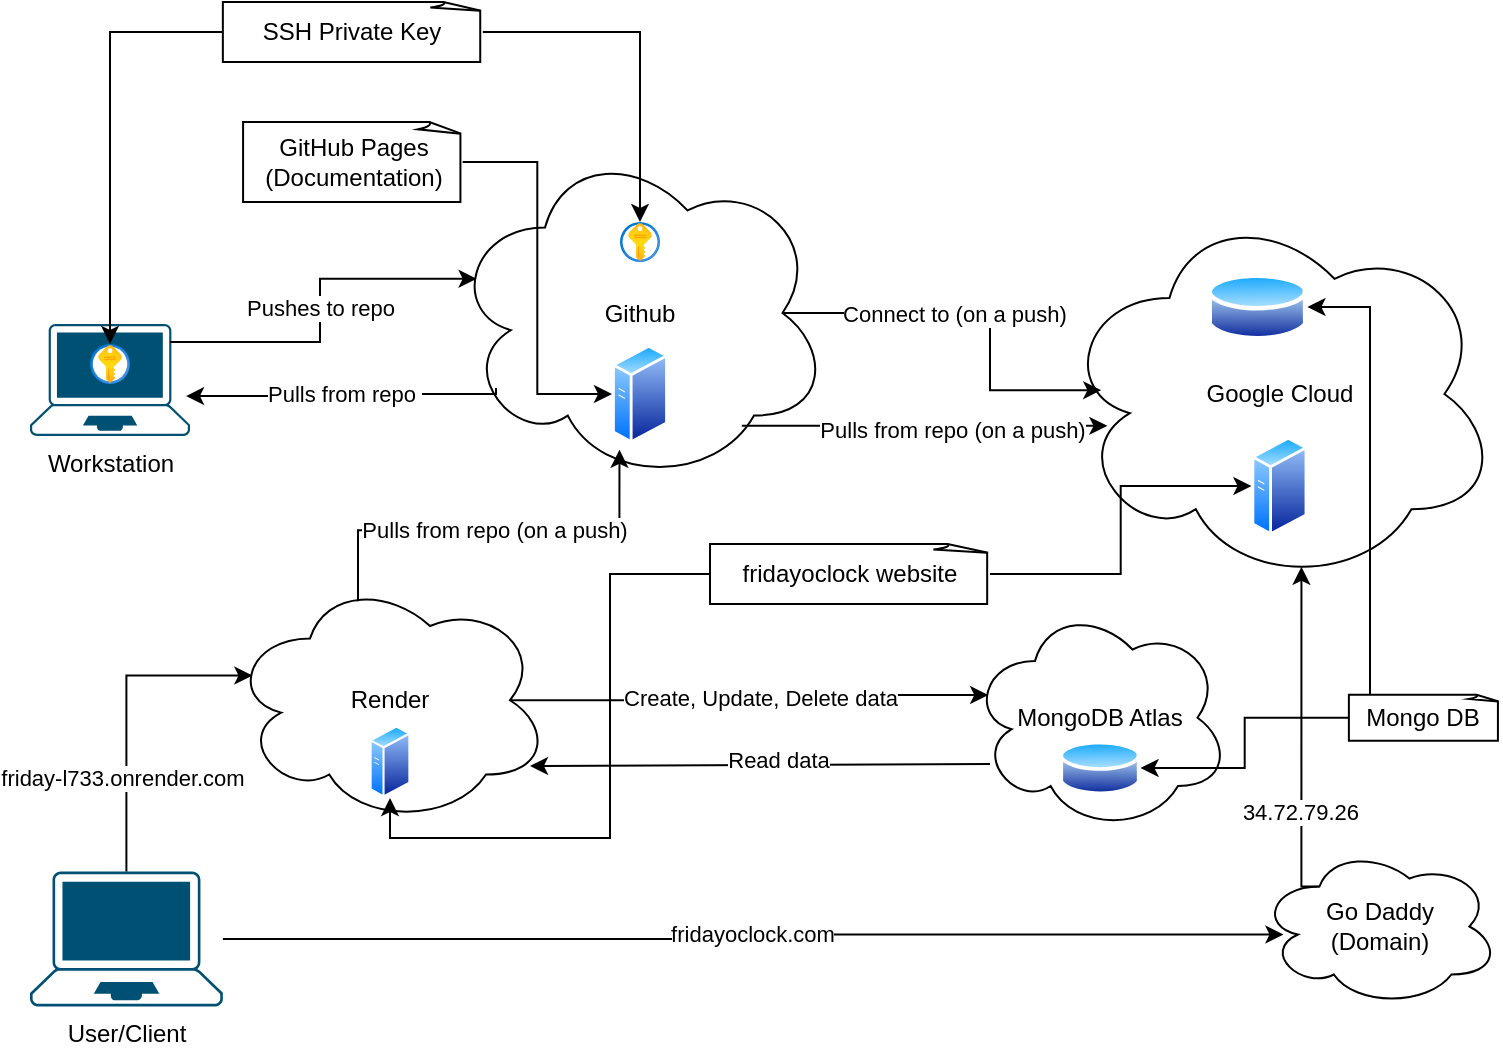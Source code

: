 <mxfile version="28.2.5">
  <diagram name="Deployment Diagram" id="deploymentDiagram1">
    <mxGraphModel dx="1090" dy="549" grid="1" gridSize="10" guides="1" tooltips="1" connect="1" arrows="1" fold="1" page="1" pageScale="1" pageWidth="827" pageHeight="1169" math="0" shadow="0">
      <root>
        <mxCell id="0" />
        <mxCell id="1" parent="0" />
        <mxCell id="FTll38E0-4E9iMJwobfp-13" value="Workstation" style="points=[[0.13,0.02,0],[0.5,0,0],[0.87,0.02,0],[0.885,0.4,0],[0.985,0.985,0],[0.5,1,0],[0.015,0.985,0],[0.115,0.4,0]];verticalLabelPosition=bottom;sketch=0;html=1;verticalAlign=top;aspect=fixed;align=center;pointerEvents=1;shape=mxgraph.cisco19.laptop;fillColor=#005073;strokeColor=none;" vertex="1" parent="1">
          <mxGeometry x="80" y="331" width="80" height="56" as="geometry" />
        </mxCell>
        <mxCell id="FTll38E0-4E9iMJwobfp-14" value="User/Client" style="points=[[0.13,0.02,0],[0.5,0,0],[0.87,0.02,0],[0.885,0.4,0],[0.985,0.985,0],[0.5,1,0],[0.015,0.985,0],[0.115,0.4,0]];verticalLabelPosition=bottom;sketch=0;html=1;verticalAlign=top;aspect=fixed;align=center;pointerEvents=1;shape=mxgraph.cisco19.laptop;fillColor=#005073;strokeColor=none;" vertex="1" parent="1">
          <mxGeometry x="80" y="604.75" width="96.43" height="67.5" as="geometry" />
        </mxCell>
        <mxCell id="FTll38E0-4E9iMJwobfp-16" value="Github" style="ellipse;shape=cloud;whiteSpace=wrap;html=1;" vertex="1" parent="1">
          <mxGeometry x="290" y="240" width="190" height="171" as="geometry" />
        </mxCell>
        <mxCell id="FTll38E0-4E9iMJwobfp-17" value="Pushes to repo" style="edgeStyle=orthogonalEdgeStyle;rounded=0;orthogonalLoop=1;jettySize=auto;html=1;entryX=0.07;entryY=0.4;entryDx=0;entryDy=0;entryPerimeter=0;exitX=0.875;exitY=0.161;exitDx=0;exitDy=0;exitPerimeter=0;" edge="1" parent="1" source="FTll38E0-4E9iMJwobfp-13" target="FTll38E0-4E9iMJwobfp-16">
          <mxGeometry relative="1" as="geometry">
            <Array as="points">
              <mxPoint x="225" y="340" />
              <mxPoint x="225" y="308" />
            </Array>
          </mxGeometry>
        </mxCell>
        <mxCell id="FTll38E0-4E9iMJwobfp-20" value="Pulls from repo&amp;nbsp;" style="edgeStyle=orthogonalEdgeStyle;rounded=0;orthogonalLoop=1;jettySize=auto;html=1;entryX=0.975;entryY=0.643;entryDx=0;entryDy=0;entryPerimeter=0;exitX=0.121;exitY=0.719;exitDx=0;exitDy=0;exitPerimeter=0;" edge="1" parent="1" source="FTll38E0-4E9iMJwobfp-16" target="FTll38E0-4E9iMJwobfp-13">
          <mxGeometry relative="1" as="geometry">
            <Array as="points">
              <mxPoint x="313" y="366" />
              <mxPoint x="225" y="366" />
              <mxPoint x="225" y="367" />
            </Array>
          </mxGeometry>
        </mxCell>
        <mxCell id="FTll38E0-4E9iMJwobfp-23" value="Go Daddy&lt;div&gt;(Domain)&lt;/div&gt;" style="ellipse;shape=cloud;whiteSpace=wrap;html=1;" vertex="1" parent="1">
          <mxGeometry x="694.72" y="592.25" width="120" height="80" as="geometry" />
        </mxCell>
        <mxCell id="FTll38E0-4E9iMJwobfp-24" value="fridayoclock.com" style="edgeStyle=orthogonalEdgeStyle;rounded=0;orthogonalLoop=1;jettySize=auto;html=1;entryX=0.1;entryY=0.55;entryDx=0;entryDy=0;entryPerimeter=0;" edge="1" parent="1" source="FTll38E0-4E9iMJwobfp-14" target="FTll38E0-4E9iMJwobfp-23">
          <mxGeometry relative="1" as="geometry" />
        </mxCell>
        <mxCell id="FTll38E0-4E9iMJwobfp-25" value="Google Cloud" style="ellipse;shape=cloud;whiteSpace=wrap;html=1;" vertex="1" parent="1">
          <mxGeometry x="594.72" y="270" width="220" height="192" as="geometry" />
        </mxCell>
        <mxCell id="FTll38E0-4E9iMJwobfp-31" value="Connect to (on a push)" style="edgeStyle=orthogonalEdgeStyle;rounded=0;orthogonalLoop=1;jettySize=auto;html=1;entryX=0.095;entryY=0.49;entryDx=0;entryDy=0;entryPerimeter=0;exitX=0.875;exitY=0.5;exitDx=0;exitDy=0;exitPerimeter=0;" edge="1" parent="1" source="FTll38E0-4E9iMJwobfp-16" target="FTll38E0-4E9iMJwobfp-25">
          <mxGeometry x="-0.136" relative="1" as="geometry">
            <Array as="points">
              <mxPoint x="560" y="326" />
              <mxPoint x="560" y="364" />
            </Array>
            <mxPoint as="offset" />
          </mxGeometry>
        </mxCell>
        <mxCell id="FTll38E0-4E9iMJwobfp-33" value="" style="endArrow=classic;html=1;rounded=0;entryX=0.109;entryY=0.583;entryDx=0;entryDy=0;entryPerimeter=0;exitX=0.768;exitY=0.83;exitDx=0;exitDy=0;exitPerimeter=0;" edge="1" parent="1" source="FTll38E0-4E9iMJwobfp-16" target="FTll38E0-4E9iMJwobfp-25">
          <mxGeometry width="50" height="50" relative="1" as="geometry">
            <mxPoint x="560" y="401" as="sourcePoint" />
            <mxPoint x="500" y="461" as="targetPoint" />
          </mxGeometry>
        </mxCell>
        <mxCell id="FTll38E0-4E9iMJwobfp-38" value="Pulls from repo (on a push)" style="edgeLabel;html=1;align=center;verticalAlign=middle;resizable=0;points=[];" vertex="1" connectable="0" parent="FTll38E0-4E9iMJwobfp-33">
          <mxGeometry x="0.147" y="-2" relative="1" as="geometry">
            <mxPoint as="offset" />
          </mxGeometry>
        </mxCell>
        <mxCell id="FTll38E0-4E9iMJwobfp-41" value="" style="image;aspect=fixed;perimeter=ellipsePerimeter;html=1;align=center;shadow=0;dashed=0;spacingTop=3;image=img/lib/active_directory/generic_server.svg;" vertex="1" parent="1">
          <mxGeometry x="690.72" y="387" width="28.0" height="50" as="geometry" />
        </mxCell>
        <mxCell id="FTll38E0-4E9iMJwobfp-42" value="Render" style="ellipse;shape=cloud;whiteSpace=wrap;html=1;" vertex="1" parent="1">
          <mxGeometry x="180" y="457.25" width="160" height="123.75" as="geometry" />
        </mxCell>
        <mxCell id="FTll38E0-4E9iMJwobfp-43" value="Pulls from repo (on a push)" style="edgeStyle=orthogonalEdgeStyle;rounded=0;orthogonalLoop=1;jettySize=auto;html=1;entryX=0.446;entryY=0.9;entryDx=0;entryDy=0;entryPerimeter=0;exitX=0.4;exitY=0.1;exitDx=0;exitDy=0;exitPerimeter=0;" edge="1" parent="1" source="FTll38E0-4E9iMJwobfp-42" target="FTll38E0-4E9iMJwobfp-16">
          <mxGeometry relative="1" as="geometry" />
        </mxCell>
        <mxCell id="FTll38E0-4E9iMJwobfp-44" style="edgeStyle=orthogonalEdgeStyle;rounded=0;orthogonalLoop=1;jettySize=auto;html=1;entryX=0.07;entryY=0.4;entryDx=0;entryDy=0;entryPerimeter=0;" edge="1" parent="1" source="FTll38E0-4E9iMJwobfp-14" target="FTll38E0-4E9iMJwobfp-42">
          <mxGeometry relative="1" as="geometry">
            <Array as="points">
              <mxPoint x="128" y="507" />
            </Array>
          </mxGeometry>
        </mxCell>
        <mxCell id="FTll38E0-4E9iMJwobfp-45" value="friday-l733.onrender.com" style="edgeLabel;html=1;align=center;verticalAlign=middle;resizable=0;points=[];" vertex="1" connectable="0" parent="FTll38E0-4E9iMJwobfp-44">
          <mxGeometry x="-0.411" y="2" relative="1" as="geometry">
            <mxPoint as="offset" />
          </mxGeometry>
        </mxCell>
        <mxCell id="FTll38E0-4E9iMJwobfp-47" value="" style="image;aspect=fixed;perimeter=ellipsePerimeter;html=1;align=center;shadow=0;dashed=0;spacingTop=3;image=img/lib/active_directory/database.svg;" vertex="1" parent="1">
          <mxGeometry x="668.72" y="304" width="50" height="37" as="geometry" />
        </mxCell>
        <mxCell id="FTll38E0-4E9iMJwobfp-48" value="MongoDB Atlas" style="ellipse;shape=cloud;whiteSpace=wrap;html=1;" vertex="1" parent="1">
          <mxGeometry x="550" y="471" width="130" height="113.75" as="geometry" />
        </mxCell>
        <mxCell id="FTll38E0-4E9iMJwobfp-49" value="" style="image;aspect=fixed;perimeter=ellipsePerimeter;html=1;align=center;shadow=0;dashed=0;spacingTop=3;image=img/lib/active_directory/database.svg;" vertex="1" parent="1">
          <mxGeometry x="594.72" y="538" width="40.55" height="30" as="geometry" />
        </mxCell>
        <mxCell id="FTll38E0-4E9iMJwobfp-50" value="" style="image;aspect=fixed;perimeter=ellipsePerimeter;html=1;align=center;shadow=0;dashed=0;spacingTop=3;image=img/lib/active_directory/generic_server.svg;" vertex="1" parent="1">
          <mxGeometry x="249.78" y="531.5" width="20.44" height="36.5" as="geometry" />
        </mxCell>
        <mxCell id="FTll38E0-4E9iMJwobfp-52" style="edgeStyle=orthogonalEdgeStyle;rounded=0;orthogonalLoop=1;jettySize=auto;html=1;entryX=0.07;entryY=0.4;entryDx=0;entryDy=0;entryPerimeter=0;exitX=0.875;exitY=0.5;exitDx=0;exitDy=0;exitPerimeter=0;" edge="1" parent="1" source="FTll38E0-4E9iMJwobfp-42" target="FTll38E0-4E9iMJwobfp-48">
          <mxGeometry relative="1" as="geometry" />
        </mxCell>
        <mxCell id="FTll38E0-4E9iMJwobfp-53" value="Create, Update, Delete data" style="edgeLabel;html=1;align=center;verticalAlign=middle;resizable=0;points=[];" vertex="1" connectable="0" parent="FTll38E0-4E9iMJwobfp-52">
          <mxGeometry x="0.056" y="-1" relative="1" as="geometry">
            <mxPoint as="offset" />
          </mxGeometry>
        </mxCell>
        <mxCell id="FTll38E0-4E9iMJwobfp-56" value="" style="endArrow=classic;html=1;rounded=0;exitX=0.077;exitY=0.703;exitDx=0;exitDy=0;exitPerimeter=0;" edge="1" parent="1" source="FTll38E0-4E9iMJwobfp-48">
          <mxGeometry width="50" height="50" relative="1" as="geometry">
            <mxPoint x="410" y="531" as="sourcePoint" />
            <mxPoint x="330" y="552" as="targetPoint" />
          </mxGeometry>
        </mxCell>
        <mxCell id="FTll38E0-4E9iMJwobfp-57" value="Read data" style="edgeLabel;html=1;align=center;verticalAlign=middle;resizable=0;points=[];" vertex="1" connectable="0" parent="FTll38E0-4E9iMJwobfp-56">
          <mxGeometry x="-0.072" y="-3" relative="1" as="geometry">
            <mxPoint as="offset" />
          </mxGeometry>
        </mxCell>
        <mxCell id="FTll38E0-4E9iMJwobfp-58" value="" style="image;aspect=fixed;html=1;points=[];align=center;fontSize=12;image=img/lib/azure2/security/Key_Vaults.svg;" vertex="1" parent="1">
          <mxGeometry x="110" y="341" width="20" height="20" as="geometry" />
        </mxCell>
        <mxCell id="FTll38E0-4E9iMJwobfp-59" value="" style="image;aspect=fixed;html=1;points=[];align=center;fontSize=12;image=img/lib/azure2/security/Key_Vaults.svg;" vertex="1" parent="1">
          <mxGeometry x="375" y="280" width="20" height="20" as="geometry" />
        </mxCell>
        <mxCell id="FTll38E0-4E9iMJwobfp-63" value="" style="image;aspect=fixed;perimeter=ellipsePerimeter;html=1;align=center;shadow=0;dashed=0;spacingTop=3;image=img/lib/active_directory/generic_server.svg;" vertex="1" parent="1">
          <mxGeometry x="371" y="341" width="28.0" height="50" as="geometry" />
        </mxCell>
        <mxCell id="FTll38E0-4E9iMJwobfp-66" style="edgeStyle=orthogonalEdgeStyle;rounded=0;orthogonalLoop=1;jettySize=auto;html=1;" edge="1" parent="1" source="FTll38E0-4E9iMJwobfp-65" target="FTll38E0-4E9iMJwobfp-58">
          <mxGeometry relative="1" as="geometry" />
        </mxCell>
        <mxCell id="FTll38E0-4E9iMJwobfp-67" style="edgeStyle=orthogonalEdgeStyle;rounded=0;orthogonalLoop=1;jettySize=auto;html=1;" edge="1" parent="1" source="FTll38E0-4E9iMJwobfp-65" target="FTll38E0-4E9iMJwobfp-59">
          <mxGeometry relative="1" as="geometry" />
        </mxCell>
        <mxCell id="FTll38E0-4E9iMJwobfp-65" value="SSH Private Key" style="whiteSpace=wrap;html=1;shape=mxgraph.basic.document" vertex="1" parent="1">
          <mxGeometry x="176.43" y="170" width="130" height="30" as="geometry" />
        </mxCell>
        <mxCell id="FTll38E0-4E9iMJwobfp-70" style="edgeStyle=orthogonalEdgeStyle;rounded=0;orthogonalLoop=1;jettySize=auto;html=1;entryX=0;entryY=0.5;entryDx=0;entryDy=0;" edge="1" parent="1" source="FTll38E0-4E9iMJwobfp-69" target="FTll38E0-4E9iMJwobfp-63">
          <mxGeometry relative="1" as="geometry" />
        </mxCell>
        <mxCell id="FTll38E0-4E9iMJwobfp-69" value="GitHub Pages (Documentation)" style="whiteSpace=wrap;html=1;shape=mxgraph.basic.document" vertex="1" parent="1">
          <mxGeometry x="186.54" y="230" width="109.78" height="40" as="geometry" />
        </mxCell>
        <mxCell id="FTll38E0-4E9iMJwobfp-72" style="edgeStyle=orthogonalEdgeStyle;rounded=0;orthogonalLoop=1;jettySize=auto;html=1;entryX=1;entryY=0.5;entryDx=0;entryDy=0;" edge="1" parent="1" source="FTll38E0-4E9iMJwobfp-71" target="FTll38E0-4E9iMJwobfp-49">
          <mxGeometry relative="1" as="geometry" />
        </mxCell>
        <mxCell id="FTll38E0-4E9iMJwobfp-73" style="edgeStyle=orthogonalEdgeStyle;rounded=0;orthogonalLoop=1;jettySize=auto;html=1;entryX=1;entryY=0.5;entryDx=0;entryDy=0;" edge="1" parent="1" source="FTll38E0-4E9iMJwobfp-71" target="FTll38E0-4E9iMJwobfp-47">
          <mxGeometry relative="1" as="geometry">
            <Array as="points">
              <mxPoint x="750" y="323" />
            </Array>
          </mxGeometry>
        </mxCell>
        <mxCell id="FTll38E0-4E9iMJwobfp-71" value="Mongo DB" style="whiteSpace=wrap;html=1;shape=mxgraph.basic.document" vertex="1" parent="1">
          <mxGeometry x="739.44" y="516.38" width="75.28" height="23" as="geometry" />
        </mxCell>
        <mxCell id="FTll38E0-4E9iMJwobfp-75" style="edgeStyle=orthogonalEdgeStyle;rounded=0;orthogonalLoop=1;jettySize=auto;html=1;entryX=0.5;entryY=1;entryDx=0;entryDy=0;" edge="1" parent="1" source="FTll38E0-4E9iMJwobfp-74" target="FTll38E0-4E9iMJwobfp-50">
          <mxGeometry relative="1" as="geometry">
            <Array as="points">
              <mxPoint x="370" y="456" />
              <mxPoint x="370" y="588" />
              <mxPoint x="260" y="588" />
            </Array>
          </mxGeometry>
        </mxCell>
        <mxCell id="FTll38E0-4E9iMJwobfp-76" style="edgeStyle=orthogonalEdgeStyle;rounded=0;orthogonalLoop=1;jettySize=auto;html=1;entryX=0;entryY=0.5;entryDx=0;entryDy=0;" edge="1" parent="1" source="FTll38E0-4E9iMJwobfp-74" target="FTll38E0-4E9iMJwobfp-41">
          <mxGeometry relative="1" as="geometry" />
        </mxCell>
        <mxCell id="FTll38E0-4E9iMJwobfp-74" value="fridayoclock website" style="whiteSpace=wrap;html=1;shape=mxgraph.basic.document" vertex="1" parent="1">
          <mxGeometry x="420" y="441" width="140" height="30" as="geometry" />
        </mxCell>
        <mxCell id="FTll38E0-4E9iMJwobfp-77" style="edgeStyle=orthogonalEdgeStyle;rounded=0;orthogonalLoop=1;jettySize=auto;html=1;entryX=0.55;entryY=0.95;entryDx=0;entryDy=0;entryPerimeter=0;exitX=0.25;exitY=0.25;exitDx=0;exitDy=0;exitPerimeter=0;" edge="1" parent="1" source="FTll38E0-4E9iMJwobfp-23" target="FTll38E0-4E9iMJwobfp-25">
          <mxGeometry relative="1" as="geometry">
            <Array as="points">
              <mxPoint x="716" y="612" />
            </Array>
          </mxGeometry>
        </mxCell>
        <mxCell id="FTll38E0-4E9iMJwobfp-78" value="34.72.79.26" style="edgeLabel;html=1;align=center;verticalAlign=middle;resizable=0;points=[];" vertex="1" connectable="0" parent="FTll38E0-4E9iMJwobfp-77">
          <mxGeometry x="-0.45" y="1" relative="1" as="geometry">
            <mxPoint as="offset" />
          </mxGeometry>
        </mxCell>
      </root>
    </mxGraphModel>
  </diagram>
</mxfile>
